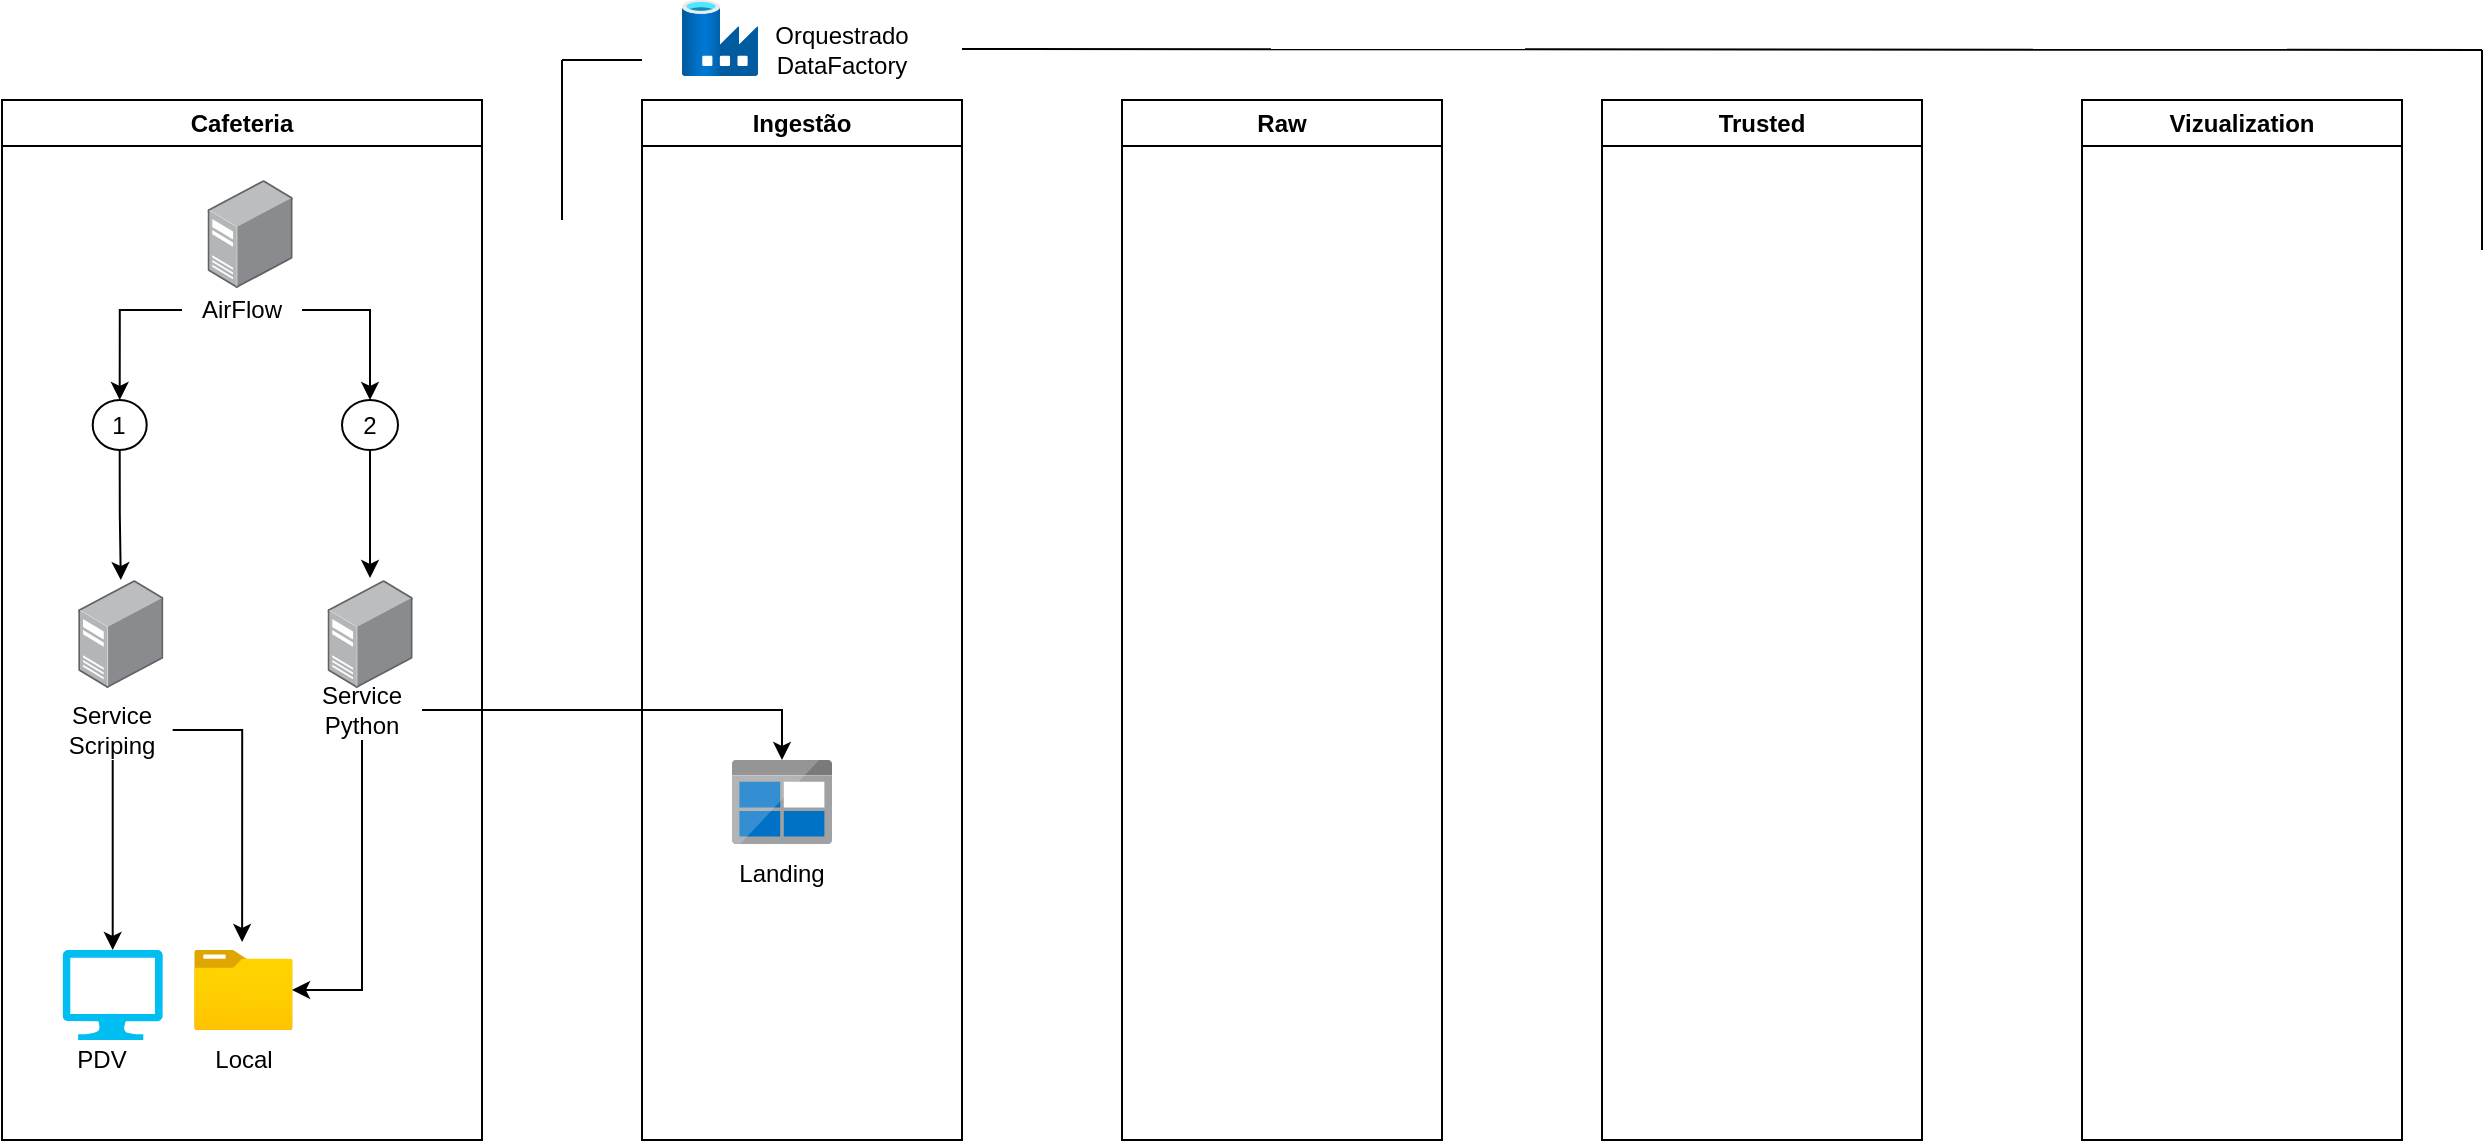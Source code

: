 <mxfile version="24.7.17">
  <diagram name="Página-1" id="WMZop_uOTgJ9K3P-1qUT">
    <mxGraphModel dx="6234" dy="2294" grid="1" gridSize="10" guides="1" tooltips="1" connect="1" arrows="1" fold="1" page="0" pageScale="1" pageWidth="827" pageHeight="1169" math="0" shadow="0">
      <root>
        <mxCell id="0" />
        <mxCell id="1" parent="0" />
        <mxCell id="pkIsEq2CuSlQlaeBliMJ-5" value="Cafeteria" style="swimlane;whiteSpace=wrap;html=1;" vertex="1" parent="1">
          <mxGeometry x="-4480" y="-1440" width="240" height="520" as="geometry" />
        </mxCell>
        <mxCell id="pkIsEq2CuSlQlaeBliMJ-18" value="Service&lt;br&gt;Scriping" style="text;html=1;align=center;verticalAlign=middle;whiteSpace=wrap;rounded=0;" vertex="1" parent="pkIsEq2CuSlQlaeBliMJ-5">
          <mxGeometry x="25.35" y="300" width="60" height="30" as="geometry" />
        </mxCell>
        <mxCell id="pkIsEq2CuSlQlaeBliMJ-11" value="" style="image;aspect=fixed;html=1;points=[];align=center;fontSize=12;image=img/lib/azure2/general/Folder_Blank.svg;" vertex="1" parent="pkIsEq2CuSlQlaeBliMJ-5">
          <mxGeometry x="96.06" y="425" width="49.29" height="40" as="geometry" />
        </mxCell>
        <mxCell id="pkIsEq2CuSlQlaeBliMJ-12" value="" style="verticalLabelPosition=bottom;html=1;verticalAlign=top;align=center;strokeColor=none;fillColor=#00BEF2;shape=mxgraph.azure.computer;pointerEvents=1;" vertex="1" parent="pkIsEq2CuSlQlaeBliMJ-5">
          <mxGeometry x="30.35" y="425" width="50" height="45" as="geometry" />
        </mxCell>
        <mxCell id="pkIsEq2CuSlQlaeBliMJ-13" value="PDV" style="text;html=1;align=center;verticalAlign=middle;whiteSpace=wrap;rounded=0;" vertex="1" parent="pkIsEq2CuSlQlaeBliMJ-5">
          <mxGeometry x="20.0" y="465" width="60" height="30" as="geometry" />
        </mxCell>
        <mxCell id="pkIsEq2CuSlQlaeBliMJ-17" value="" style="image;points=[];aspect=fixed;html=1;align=center;shadow=0;dashed=0;image=img/lib/allied_telesis/computer_and_terminals/Server_Desktop.svg;" vertex="1" parent="pkIsEq2CuSlQlaeBliMJ-5">
          <mxGeometry x="38.1" y="240" width="42.6" height="54" as="geometry" />
        </mxCell>
        <mxCell id="pkIsEq2CuSlQlaeBliMJ-19" value="" style="image;points=[];aspect=fixed;html=1;align=center;shadow=0;dashed=0;image=img/lib/allied_telesis/computer_and_terminals/Server_Desktop.svg;" vertex="1" parent="pkIsEq2CuSlQlaeBliMJ-5">
          <mxGeometry x="102.75" y="40" width="42.6" height="54" as="geometry" />
        </mxCell>
        <mxCell id="pkIsEq2CuSlQlaeBliMJ-27" value="" style="edgeStyle=orthogonalEdgeStyle;rounded=0;orthogonalLoop=1;jettySize=auto;html=1;" edge="1" parent="pkIsEq2CuSlQlaeBliMJ-5" source="pkIsEq2CuSlQlaeBliMJ-20" target="pkIsEq2CuSlQlaeBliMJ-26">
          <mxGeometry relative="1" as="geometry" />
        </mxCell>
        <mxCell id="pkIsEq2CuSlQlaeBliMJ-29" style="edgeStyle=orthogonalEdgeStyle;rounded=0;orthogonalLoop=1;jettySize=auto;html=1;exitX=1;exitY=0.5;exitDx=0;exitDy=0;entryX=0.5;entryY=0;entryDx=0;entryDy=0;" edge="1" parent="pkIsEq2CuSlQlaeBliMJ-5" source="pkIsEq2CuSlQlaeBliMJ-20" target="pkIsEq2CuSlQlaeBliMJ-28">
          <mxGeometry relative="1" as="geometry" />
        </mxCell>
        <mxCell id="pkIsEq2CuSlQlaeBliMJ-20" value="AirFlow" style="text;html=1;align=center;verticalAlign=middle;whiteSpace=wrap;rounded=0;" vertex="1" parent="pkIsEq2CuSlQlaeBliMJ-5">
          <mxGeometry x="90" y="90" width="60" height="30" as="geometry" />
        </mxCell>
        <mxCell id="pkIsEq2CuSlQlaeBliMJ-22" style="rounded=0;orthogonalLoop=1;jettySize=auto;html=1;exitX=0.5;exitY=1;exitDx=0;exitDy=0;entryX=0.5;entryY=0;entryDx=0;entryDy=0;entryPerimeter=0;edgeStyle=orthogonalEdgeStyle;curved=1;" edge="1" parent="pkIsEq2CuSlQlaeBliMJ-5" source="pkIsEq2CuSlQlaeBliMJ-18" target="pkIsEq2CuSlQlaeBliMJ-12">
          <mxGeometry relative="1" as="geometry">
            <mxPoint x="60" y="397" as="targetPoint" />
          </mxGeometry>
        </mxCell>
        <mxCell id="pkIsEq2CuSlQlaeBliMJ-23" style="edgeStyle=orthogonalEdgeStyle;rounded=0;orthogonalLoop=1;jettySize=auto;html=1;exitX=1;exitY=0.5;exitDx=0;exitDy=0;entryX=0.487;entryY=-0.1;entryDx=0;entryDy=0;entryPerimeter=0;" edge="1" parent="pkIsEq2CuSlQlaeBliMJ-5" source="pkIsEq2CuSlQlaeBliMJ-18" target="pkIsEq2CuSlQlaeBliMJ-11">
          <mxGeometry relative="1" as="geometry" />
        </mxCell>
        <mxCell id="pkIsEq2CuSlQlaeBliMJ-24" value="Local" style="text;html=1;align=center;verticalAlign=middle;whiteSpace=wrap;rounded=0;" vertex="1" parent="pkIsEq2CuSlQlaeBliMJ-5">
          <mxGeometry x="90.71" y="465" width="60" height="30" as="geometry" />
        </mxCell>
        <mxCell id="pkIsEq2CuSlQlaeBliMJ-30" style="edgeStyle=orthogonalEdgeStyle;rounded=0;orthogonalLoop=1;jettySize=auto;html=1;exitX=0.5;exitY=1;exitDx=0;exitDy=0;" edge="1" parent="pkIsEq2CuSlQlaeBliMJ-5" source="pkIsEq2CuSlQlaeBliMJ-26" target="pkIsEq2CuSlQlaeBliMJ-17">
          <mxGeometry relative="1" as="geometry" />
        </mxCell>
        <mxCell id="pkIsEq2CuSlQlaeBliMJ-26" value="1" style="ellipse;whiteSpace=wrap;html=1;" vertex="1" parent="pkIsEq2CuSlQlaeBliMJ-5">
          <mxGeometry x="45.35" y="150" width="27" height="25" as="geometry" />
        </mxCell>
        <mxCell id="pkIsEq2CuSlQlaeBliMJ-28" value="2" style="ellipse;whiteSpace=wrap;html=1;" vertex="1" parent="pkIsEq2CuSlQlaeBliMJ-5">
          <mxGeometry x="170" y="150" width="28" height="25" as="geometry" />
        </mxCell>
        <mxCell id="pkIsEq2CuSlQlaeBliMJ-33" value="Service&lt;br&gt;Python" style="text;html=1;align=center;verticalAlign=middle;whiteSpace=wrap;rounded=0;" vertex="1" parent="pkIsEq2CuSlQlaeBliMJ-5">
          <mxGeometry x="150" y="290" width="60" height="30" as="geometry" />
        </mxCell>
        <mxCell id="pkIsEq2CuSlQlaeBliMJ-34" value="" style="image;points=[];aspect=fixed;html=1;align=center;shadow=0;dashed=0;image=img/lib/allied_telesis/computer_and_terminals/Server_Desktop.svg;" vertex="1" parent="pkIsEq2CuSlQlaeBliMJ-5">
          <mxGeometry x="162.75" y="240" width="42.6" height="54" as="geometry" />
        </mxCell>
        <mxCell id="pkIsEq2CuSlQlaeBliMJ-35" style="edgeStyle=orthogonalEdgeStyle;rounded=0;orthogonalLoop=1;jettySize=auto;html=1;exitX=0.5;exitY=1;exitDx=0;exitDy=0;entryX=0.499;entryY=-0.019;entryDx=0;entryDy=0;entryPerimeter=0;" edge="1" parent="pkIsEq2CuSlQlaeBliMJ-5" source="pkIsEq2CuSlQlaeBliMJ-28" target="pkIsEq2CuSlQlaeBliMJ-34">
          <mxGeometry relative="1" as="geometry" />
        </mxCell>
        <mxCell id="pkIsEq2CuSlQlaeBliMJ-36" style="edgeStyle=orthogonalEdgeStyle;rounded=0;orthogonalLoop=1;jettySize=auto;html=1;exitX=0.5;exitY=1;exitDx=0;exitDy=0;entryX=0.993;entryY=0.5;entryDx=0;entryDy=0;entryPerimeter=0;" edge="1" parent="pkIsEq2CuSlQlaeBliMJ-5" source="pkIsEq2CuSlQlaeBliMJ-33" target="pkIsEq2CuSlQlaeBliMJ-11">
          <mxGeometry relative="1" as="geometry" />
        </mxCell>
        <mxCell id="pkIsEq2CuSlQlaeBliMJ-7" value="Ingestão" style="swimlane;whiteSpace=wrap;html=1;" vertex="1" parent="1">
          <mxGeometry x="-4160" y="-1440" width="160" height="520" as="geometry" />
        </mxCell>
        <mxCell id="pkIsEq2CuSlQlaeBliMJ-38" value="" style="image;sketch=0;aspect=fixed;html=1;points=[];align=center;fontSize=12;image=img/lib/mscae/BlobBlock.svg;" vertex="1" parent="pkIsEq2CuSlQlaeBliMJ-7">
          <mxGeometry x="45" y="330" width="50" height="42" as="geometry" />
        </mxCell>
        <mxCell id="pkIsEq2CuSlQlaeBliMJ-40" value="Landing" style="text;html=1;align=center;verticalAlign=middle;whiteSpace=wrap;rounded=0;" vertex="1" parent="pkIsEq2CuSlQlaeBliMJ-7">
          <mxGeometry x="40" y="372" width="60" height="30" as="geometry" />
        </mxCell>
        <mxCell id="pkIsEq2CuSlQlaeBliMJ-8" value="Raw" style="swimlane;whiteSpace=wrap;html=1;" vertex="1" parent="1">
          <mxGeometry x="-3920" y="-1440" width="160" height="520" as="geometry" />
        </mxCell>
        <mxCell id="pkIsEq2CuSlQlaeBliMJ-9" value="Trusted&lt;span style=&quot;color: rgba(0, 0, 0, 0); font-family: monospace; font-size: 0px; font-weight: 400; text-align: start; text-wrap: nowrap;&quot;&gt;%3CmxGraphModel%3E%3Croot%3E%3CmxCell%20id%3D%220%22%2F%3E%3CmxCell%20id%3D%221%22%20parent%3D%220%22%2F%3E%3CmxCell%20id%3D%222%22%20value%3D%22Raw%22%20style%3D%22swimlane%3BwhiteSpace%3Dwrap%3Bhtml%3D1%3B%22%20vertex%3D%221%22%20parent%3D%221%22%3E%3CmxGeometry%20x%3D%22-3880%22%20y%3D%22-1440%22%20width%3D%22160%22%20height%3D%22520%22%20as%3D%22geometry%22%2F%3E%3C%2FmxCell%3E%3C%2Froot%3E%3C%2FmxGraphModel%3E&lt;/span&gt;" style="swimlane;whiteSpace=wrap;html=1;" vertex="1" parent="1">
          <mxGeometry x="-3680" y="-1440" width="160" height="520" as="geometry" />
        </mxCell>
        <mxCell id="pkIsEq2CuSlQlaeBliMJ-10" value="Vizualization" style="swimlane;whiteSpace=wrap;html=1;" vertex="1" parent="1">
          <mxGeometry x="-3440" y="-1440" width="160" height="520" as="geometry" />
        </mxCell>
        <mxCell id="pkIsEq2CuSlQlaeBliMJ-39" style="edgeStyle=orthogonalEdgeStyle;rounded=0;orthogonalLoop=1;jettySize=auto;html=1;exitX=1;exitY=0.5;exitDx=0;exitDy=0;" edge="1" parent="1" source="pkIsEq2CuSlQlaeBliMJ-33" target="pkIsEq2CuSlQlaeBliMJ-38">
          <mxGeometry relative="1" as="geometry" />
        </mxCell>
        <mxCell id="pkIsEq2CuSlQlaeBliMJ-41" value="" style="image;aspect=fixed;html=1;points=[];align=center;fontSize=12;image=img/lib/azure2/databases/Data_Factory.svg;" vertex="1" parent="1">
          <mxGeometry x="-4140" y="-1490" width="38" height="38" as="geometry" />
        </mxCell>
        <mxCell id="pkIsEq2CuSlQlaeBliMJ-43" value="" style="endArrow=none;html=1;rounded=0;" edge="1" parent="1">
          <mxGeometry width="50" height="50" relative="1" as="geometry">
            <mxPoint x="-4000" y="-1465.5" as="sourcePoint" />
            <mxPoint x="-3240" y="-1465" as="targetPoint" />
          </mxGeometry>
        </mxCell>
        <mxCell id="pkIsEq2CuSlQlaeBliMJ-44" value="" style="endArrow=none;html=1;rounded=0;" edge="1" parent="1">
          <mxGeometry width="50" height="50" relative="1" as="geometry">
            <mxPoint x="-4200" y="-1460" as="sourcePoint" />
            <mxPoint x="-4160" y="-1460" as="targetPoint" />
          </mxGeometry>
        </mxCell>
        <mxCell id="pkIsEq2CuSlQlaeBliMJ-45" value="" style="endArrow=none;html=1;rounded=0;" edge="1" parent="1">
          <mxGeometry width="50" height="50" relative="1" as="geometry">
            <mxPoint x="-4200" y="-1380" as="sourcePoint" />
            <mxPoint x="-4200" y="-1460" as="targetPoint" />
          </mxGeometry>
        </mxCell>
        <mxCell id="pkIsEq2CuSlQlaeBliMJ-46" value="Orquestrado DataFactory" style="text;html=1;align=center;verticalAlign=middle;whiteSpace=wrap;rounded=0;" vertex="1" parent="1">
          <mxGeometry x="-4090" y="-1480" width="60" height="30" as="geometry" />
        </mxCell>
        <mxCell id="pkIsEq2CuSlQlaeBliMJ-47" value="" style="endArrow=none;html=1;rounded=0;" edge="1" parent="1">
          <mxGeometry width="50" height="50" relative="1" as="geometry">
            <mxPoint x="-3240" y="-1365" as="sourcePoint" />
            <mxPoint x="-3240" y="-1465" as="targetPoint" />
          </mxGeometry>
        </mxCell>
      </root>
    </mxGraphModel>
  </diagram>
</mxfile>
